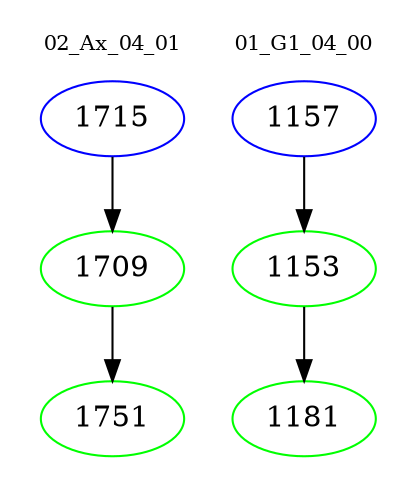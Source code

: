 digraph{
subgraph cluster_0 {
color = white
label = "02_Ax_04_01";
fontsize=10;
T0_1715 [label="1715", color="blue"]
T0_1715 -> T0_1709 [color="black"]
T0_1709 [label="1709", color="green"]
T0_1709 -> T0_1751 [color="black"]
T0_1751 [label="1751", color="green"]
}
subgraph cluster_1 {
color = white
label = "01_G1_04_00";
fontsize=10;
T1_1157 [label="1157", color="blue"]
T1_1157 -> T1_1153 [color="black"]
T1_1153 [label="1153", color="green"]
T1_1153 -> T1_1181 [color="black"]
T1_1181 [label="1181", color="green"]
}
}

